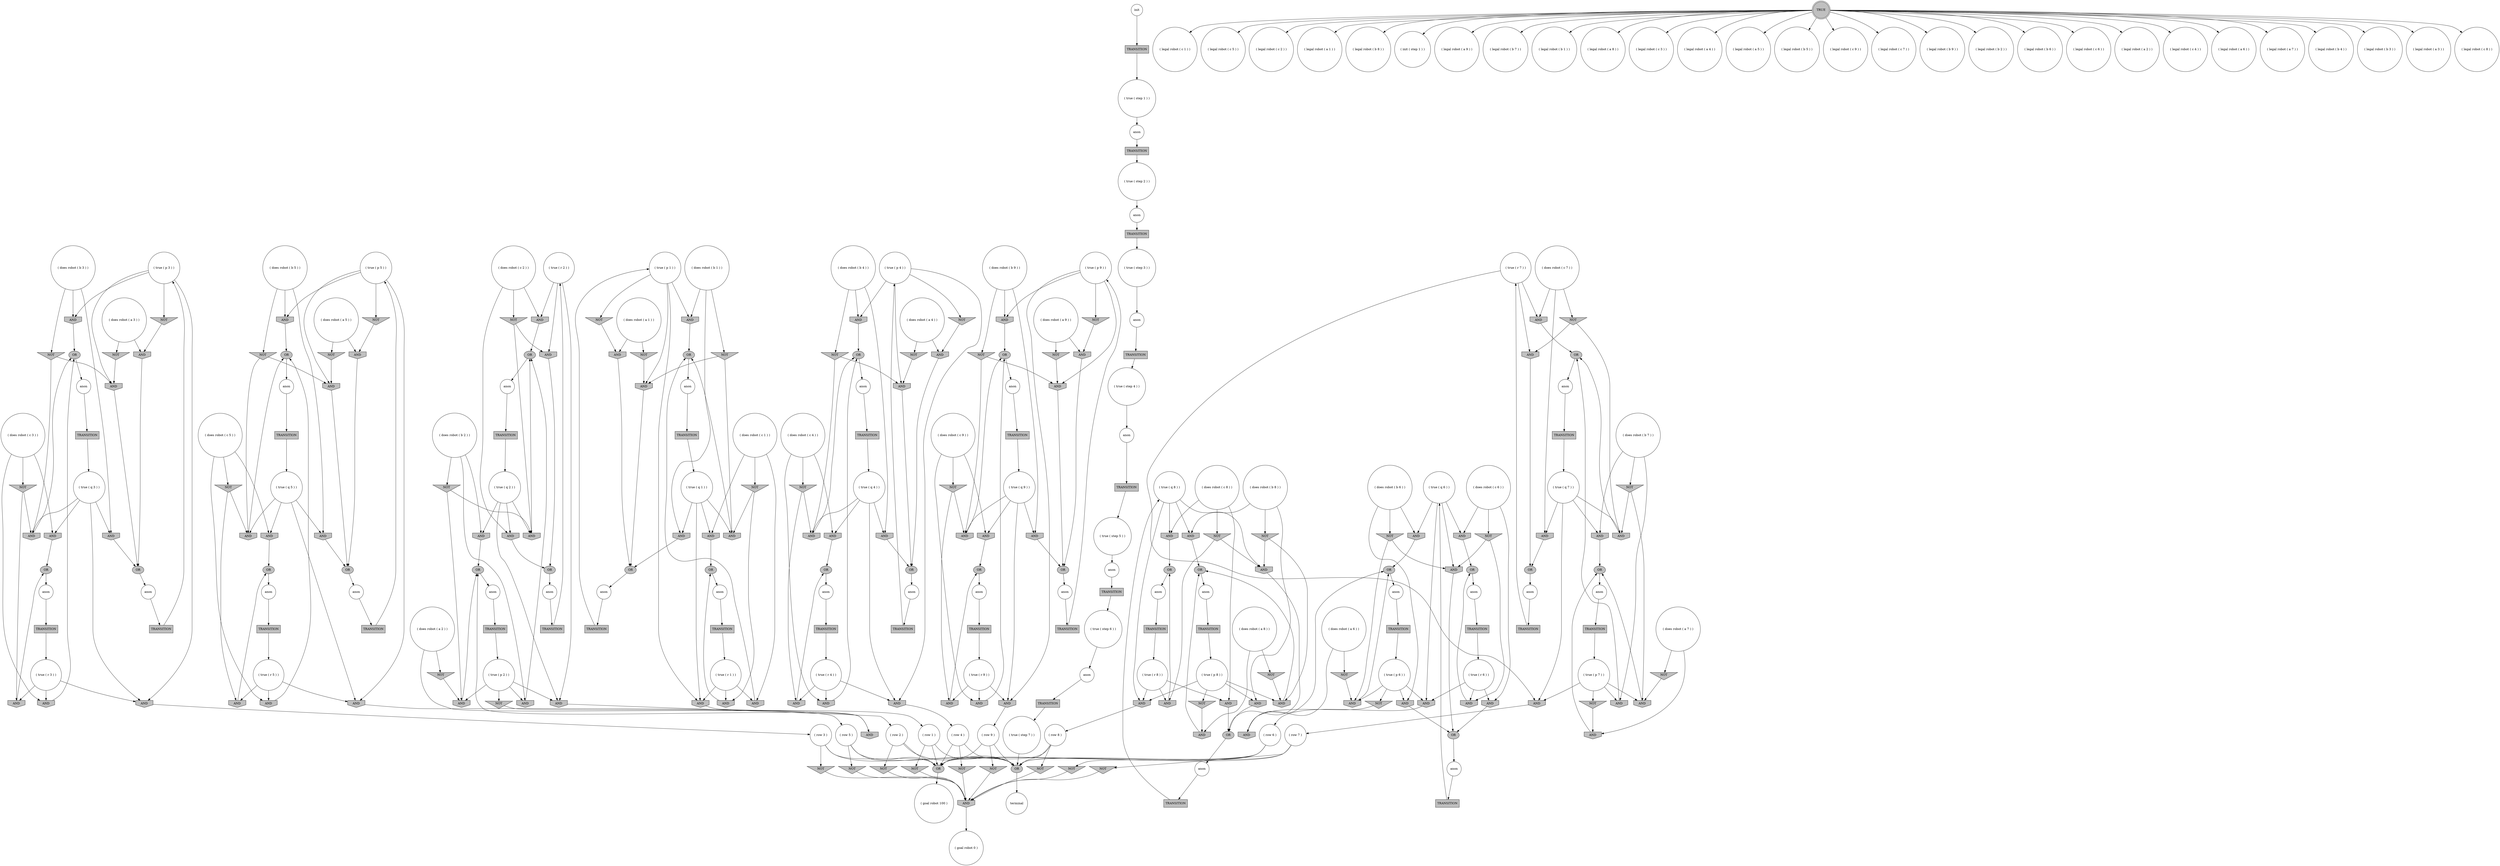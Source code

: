 digraph propNet
{
	"@326147d9"[shape=circle, style= filled, fillcolor=white, label="( true ( step 7 ) )"]; "@326147d9"->"@1de2481b"; 
	"@e2a5ab9"[shape=invhouse, style= filled, fillcolor=grey, label="AND"]; "@e2a5ab9"->"@566a2f81"; 
	"@b09dc35"[shape=circle, style= filled, fillcolor=white, label="( true ( r 2 ) )"]; "@b09dc35"->"@7f0eeb26"; "@b09dc35"->"@62515263"; "@b09dc35"->"@68e4e358"; 
	"@b364dcb"[shape=circle, style= filled, fillcolor=white, label="anon"]; "@b364dcb"->"@1b8d4c9a"; 
	"@67de0c09"[shape=circle, style= filled, fillcolor=white, label="( does robot ( c 8 ) )"]; "@67de0c09"->"@299c6163"; "@67de0c09"->"@da2da17"; "@67de0c09"->"@22e85825"; 
	"@40c07527"[shape=circle, style= filled, fillcolor=white, label="anon"]; "@40c07527"->"@411b1d80"; 
	"@29b22d99"[shape=ellipse, style= filled, fillcolor=grey, label="OR"]; "@29b22d99"->"@70cfad31"; 
	"@268be9ef"[shape=circle, style= filled, fillcolor=white, label="anon"]; "@268be9ef"->"@6d3136e5"; 
	"@68acbd3a"[shape=invhouse, style= filled, fillcolor=grey, label="AND"]; "@68acbd3a"->"@6e7616ad"; 
	"@1c87093"[shape=invhouse, style= filled, fillcolor=grey, label="AND"]; "@1c87093"->"@622b2af3"; 
	"@45d1c3cd"[shape=invhouse, style= filled, fillcolor=grey, label="AND"]; "@45d1c3cd"->"@6af2da21"; 
	"@7878529d"[shape=invhouse, style= filled, fillcolor=grey, label="AND"]; "@7878529d"->"@41e22632"; 
	"@50fba502"[shape=invhouse, style= filled, fillcolor=grey, label="AND"]; "@50fba502"->"@460ab1b4"; 
	"@778abc7b"[shape=invhouse, style= filled, fillcolor=grey, label="AND"]; "@778abc7b"->"@1b4b74a7"; 
	"@2dd59d3c"[shape=circle, style= filled, fillcolor=white, label="( legal robot ( c 1 ) )"]; 
	"@566a2f81"[shape=circle, style= filled, fillcolor=white, label="( row 7 )"]; "@566a2f81"->"@1de2481b"; "@566a2f81"->"@11b9d4d8"; "@566a2f81"->"@7b19753"; 
	"@815a3a1"[shape=circle, style= filled, fillcolor=white, label="( row 3 )"]; "@815a3a1"->"@1de2481b"; "@815a3a1"->"@11b9d4d8"; "@815a3a1"->"@4d3af084"; 
	"@7e4e194f"[shape=box, style= filled, fillcolor=grey, label="TRANSITION"]; "@7e4e194f"->"@438d460"; 
	"@41e80761"[shape=circle, style= filled, fillcolor=white, label="( legal robot ( c 5 ) )"]; 
	"@34115512"[shape=invhouse, style= filled, fillcolor=grey, label="AND"]; "@34115512"->"@6fef3212"; 
	"@2fbef1ac"[shape=circle, style= filled, fillcolor=white, label="anon"]; "@2fbef1ac"->"@f29df8a"; 
	"@35de4376"[shape=circle, style= filled, fillcolor=white, label="( true ( step 5 ) )"]; "@35de4376"->"@2fbef1ac"; 
	"@3fb7edd3"[shape=invhouse, style= filled, fillcolor=grey, label="AND"]; "@3fb7edd3"->"@71b493c6"; 
	"@6a42a6eb"[shape=circle, style= filled, fillcolor=white, label="( legal robot ( c 2 ) )"]; 
	"@707efa96"[shape=invtriangle, style= filled, fillcolor=grey, label="NOT"]; "@707efa96"->"@1f2be27"; "@707efa96"->"@2075c78d"; 
	"@4adf9095"[shape=box, style= filled, fillcolor=grey, label="TRANSITION"]; "@4adf9095"->"@69107c05"; 
	"@2bab5dae"[shape=ellipse, style= filled, fillcolor=grey, label="OR"]; "@2bab5dae"->"@7f9360e7"; 
	"@651e67c"[shape=circle, style= filled, fillcolor=white, label="anon"]; "@651e67c"->"@201d592a"; 
	"@2f7fc44f"[shape=box, style= filled, fillcolor=grey, label="TRANSITION"]; "@2f7fc44f"->"@212cb585"; 
	"@39edd9b3"[shape=circle, style= filled, fillcolor=white, label="( row 5 )"]; "@39edd9b3"->"@1de2481b"; "@39edd9b3"->"@677af46e"; "@39edd9b3"->"@11b9d4d8"; 
	"@3f44b9ff"[shape=circle, style= filled, fillcolor=white, label="( goal robot 100 )"]; 
	"@2df824a"[shape=circle, style= filled, fillcolor=white, label="( row 2 )"]; "@2df824a"->"@1de2481b"; "@2df824a"->"@7d6a4a67"; "@2df824a"->"@11b9d4d8"; 
	"@4d898115"[shape=circle, style= filled, fillcolor=white, label="( true ( p 4 ) )"]; "@4d898115"->"@5ee04fd"; "@4d898115"->"@6483e5f1"; "@4d898115"->"@2e67cd84"; "@4d898115"->"@1b275a34"; 
	"@38ca6cea"[shape=circle, style= filled, fillcolor=white, label="anon"]; "@38ca6cea"->"@3435ec9"; 
	"@1b4b74a7"[shape=ellipse, style= filled, fillcolor=grey, label="OR"]; "@1b4b74a7"->"@76d78df0"; 
	"@3d2a416a"[shape=invhouse, style= filled, fillcolor=grey, label="AND"]; "@3d2a416a"->"@3202a2cc"; 
	"@6d56d7c8"[shape=circle, style= filled, fillcolor=white, label="anon"]; "@6d56d7c8"->"@2bf09a31"; 
	"@1f2be27"[shape=invhouse, style= filled, fillcolor=grey, label="AND"]; "@1f2be27"->"@6070c38c"; 
	"@6dc220eb"[shape=invhouse, style= filled, fillcolor=grey, label="AND"]; "@6dc220eb"->"@460ab1b4"; 
	"@4e4b12d9"[shape=circle, style= filled, fillcolor=white, label="( does robot ( c 9 ) )"]; "@4e4b12d9"->"@1b1402c4"; "@4e4b12d9"->"@3f508f31"; "@4e4b12d9"->"@22c28cb7"; 
	"@4b0613aa"[shape=circle, style= filled, fillcolor=white, label="anon"]; "@4b0613aa"->"@3a0b2c64"; 
	"@212cb585"[shape=circle, style= filled, fillcolor=white, label="( true ( p 3 ) )"]; "@212cb585"->"@3e5e9db7"; "@212cb585"->"@647fc8b2"; "@212cb585"->"@3d2a416a"; "@212cb585"->"@78b3e62"; 
	"@1fdbb27d"[shape=circle, style= filled, fillcolor=white, label="( legal robot ( a 1 ) )"]; 
	"@102b1682"[shape=invhouse, style= filled, fillcolor=grey, label="AND"]; "@102b1682"->"@29b22d99"; 
	"@c5f468"[shape=ellipse, style= filled, fillcolor=grey, label="OR"]; "@c5f468"->"@4430d83d"; 
	"@2d388e5e"[shape=circle, style= filled, fillcolor=white, label="anon"]; "@2d388e5e"->"@390f34cc"; 
	"@78b3e62"[shape=invtriangle, style= filled, fillcolor=grey, label="NOT"]; "@78b3e62"->"@46ac97cc"; 
	"@5c76458f"[shape=ellipse, style= filled, fillcolor=grey, label="OR"]; "@5c76458f"->"@58d0deb5"; 
	"@12a45435"[shape=invhouse, style= filled, fillcolor=grey, label="AND"]; "@12a45435"->"@c5f468"; 
	"@cb8d09d"[shape=invhouse, style= filled, fillcolor=grey, label="AND"]; "@cb8d09d"->"@39edd9b3"; 
	"@76d78df0"[shape=circle, style= filled, fillcolor=white, label="anon"]; "@76d78df0"->"@395fd251"; 
	"@75fc25e5"[shape=invtriangle, style= filled, fillcolor=grey, label="NOT"]; "@75fc25e5"->"@7d1c19e6"; 
	"@b083717"[shape=circle, style= filled, fillcolor=white, label="( legal robot ( b 8 ) )"]; 
	"@11082823"[shape=invhouse, style= filled, fillcolor=grey, label="AND"]; "@11082823"->"@11742dfe"; 
	"@3d3c33b7"[shape=ellipse, style= filled, fillcolor=grey, label="OR"]; "@3d3c33b7"->"@3b6752c9"; 
	"@56f2c96c"[shape=circle, style= filled, fillcolor=white, label="( does robot ( a 4 ) )"]; "@56f2c96c"->"@233dcd27"; "@56f2c96c"->"@f6d64c5"; 
	"@5b4bc4e6"[shape=circle, style= filled, fillcolor=white, label="( does robot ( a 5 ) )"]; "@5b4bc4e6"->"@7fcc5461"; "@5b4bc4e6"->"@6460029d"; 
	"@303ec561"[shape=invhouse, style= filled, fillcolor=grey, label="AND"]; "@303ec561"->"@213c2d7f"; 
	"@20c62080"[shape=box, style= filled, fillcolor=grey, label="TRANSITION"]; "@20c62080"->"@4df8b14"; 
	"@23042fcc"[shape=invtriangle, style= filled, fillcolor=grey, label="NOT"]; "@23042fcc"->"@207e5619"; "@23042fcc"->"@43f2f70a"; 
	"@752d7d02"[shape=invtriangle, style= filled, fillcolor=grey, label="NOT"]; "@752d7d02"->"@295a4523"; 
	"@5484ff20"[shape=circle, style= filled, fillcolor=white, label="( row 4 )"]; "@5484ff20"->"@1de2481b"; "@5484ff20"->"@588491b8"; "@5484ff20"->"@11b9d4d8"; 
	"@156a9424"[shape=ellipse, style= filled, fillcolor=grey, label="OR"]; "@156a9424"->"@823d278"; 
	"@127e5130"[shape=circle, style= filled, fillcolor=white, label="( does robot ( b 8 ) )"]; "@127e5130"->"@67723c7f"; "@127e5130"->"@2aa937cd"; "@127e5130"->"@23042fcc"; 
	"@207e5619"[shape=invhouse, style= filled, fillcolor=grey, label="AND"]; "@207e5619"->"@11742dfe"; 
	"@313d21d6"[shape=box, style= filled, fillcolor=grey, label="TRANSITION"]; "@313d21d6"->"@6405ce40"; 
	"@11742dfe"[shape=ellipse, style= filled, fillcolor=grey, label="OR"]; "@11742dfe"->"@627787a5"; 
	"@192425a"[shape=circle, style= filled, fillcolor=white, label="anon"]; "@192425a"->"@13ca5df9"; 
	"@6483e5f1"[shape=invtriangle, style= filled, fillcolor=grey, label="NOT"]; "@6483e5f1"->"@f6d64c5"; 
	"@299c6163"[shape=invhouse, style= filled, fillcolor=grey, label="AND"]; "@299c6163"->"@62c4afc4"; 
	"@58886ad0"[shape=invtriangle, style= filled, fillcolor=grey, label="NOT"]; "@58886ad0"->"@50fba502"; "@58886ad0"->"@7d1c19e6"; 
	"@7cbdb375"[shape=invhouse, style= filled, fillcolor=grey, label="AND"]; "@7cbdb375"->"@1a2d502d"; 
	"@7e63f09e"[shape=invhouse, style= filled, fillcolor=grey, label="AND"]; "@7e63f09e"->"@3d3c33b7"; 
	"@32b3a5a0"[shape=invtriangle, style= filled, fillcolor=grey, label="NOT"]; "@32b3a5a0"->"@7f0eeb26"; "@32b3a5a0"->"@303ec561"; 
	"@46bb05de"[shape=invtriangle, style= filled, fillcolor=grey, label="NOT"]; "@46bb05de"->"@207e5619"; 
	"@1b1402c4"[shape=invhouse, style= filled, fillcolor=grey, label="AND"]; "@1b1402c4"->"@75a9883d"; 
	"@71b493c6"[shape=ellipse, style= filled, fillcolor=grey, label="OR"]; "@71b493c6"->"@651e67c"; 
	"@72ebf3f0"[shape=circle, style= filled, fillcolor=white, label="terminal"]; 
	"@6460029d"[shape=invhouse, style= filled, fillcolor=grey, label="AND"]; "@6460029d"->"@71b493c6"; 
	"@2dc8b884"[shape=invhouse, style= filled, fillcolor=grey, label="AND"]; "@2dc8b884"->"@5c76458f"; 
	"@202264da"[shape=invtriangle, style= filled, fillcolor=grey, label="NOT"]; "@202264da"->"@320b34b1"; 
	"@320b34b1"[shape=invhouse, style= filled, fillcolor=grey, label="AND"]; "@320b34b1"->"@29b22d99"; 
	"@6af2da21"[shape=ellipse, style= filled, fillcolor=grey, label="OR"]; "@6af2da21"->"@6dcee361"; 
	"@25861086"[shape=invhouse, style= filled, fillcolor=grey, label="AND"]; "@25861086"->"@3b5ad1da"; 
	"@36e3ffdf"[shape=circle, style= filled, fillcolor=white, label="( does robot ( c 2 ) )"]; "@36e3ffdf"->"@32b3a5a0"; "@36e3ffdf"->"@68e4e358"; "@36e3ffdf"->"@3882e4f3"; 
	"@1d1d2066"[shape=invhouse, style= filled, fillcolor=grey, label="AND"]; "@1d1d2066"->"@5273a5d3"; 
	"@7e9f5cc"[shape=invtriangle, style= filled, fillcolor=grey, label="NOT"]; "@7e9f5cc"->"@11082823"; 
	"@1624e801"[shape=invtriangle, style= filled, fillcolor=grey, label="NOT"]; "@1624e801"->"@50fba502"; "@1624e801"->"@34115512"; 
	"@647fc8b2"[shape=invhouse, style= filled, fillcolor=grey, label="AND"]; "@647fc8b2"->"@815a3a1"; 
	"@d2d58b"[shape=circle, style= filled, fillcolor=white, label="( true ( p 9 ) )"]; "@d2d58b"->"@1d1d2066"; "@d2d58b"->"@56f052d5"; "@d2d58b"->"@323f265b"; "@d2d58b"->"@605b28c9"; 
	"@2e19fc25"[shape=invhouse, style= filled, fillcolor=grey, label="AND"]; "@2e19fc25"->"@6e7616ad"; 
	"@77485542"[shape=doublecircle, style= filled, fillcolor=grey, label="TRUE"]; "@77485542"->"@3ddcc4cd"; "@77485542"->"@1fdbb27d"; "@77485542"->"@10a33ce2"; "@77485542"->"@3de4905a"; "@77485542"->"@74d402dd"; "@77485542"->"@60e2fbeb"; "@77485542"->"@25c7f37d"; "@77485542"->"@75f2edd2"; "@77485542"->"@560932fe"; "@77485542"->"@26d510e8"; "@77485542"->"@2dd59d3c"; "@77485542"->"@683c9314"; "@77485542"->"@2345e5a6"; "@77485542"->"@b083717"; "@77485542"->"@68c12474"; "@77485542"->"@41e80761"; "@77485542"->"@4858cca9"; "@77485542"->"@6e490342"; "@77485542"->"@60dc3b82"; "@77485542"->"@2c93c4f1"; "@77485542"->"@6a42a6eb"; "@77485542"->"@391da0"; "@77485542"->"@1966c114"; "@77485542"->"@4cf221f6"; "@77485542"->"@4de6f0ef"; "@77485542"->"@60407166"; "@77485542"->"@1594df96"; "@77485542"->"@1ac7057c"; 
	"@7d1c19e6"[shape=invhouse, style= filled, fillcolor=grey, label="AND"]; "@7d1c19e6"->"@67cec874"; 
	"@295a4523"[shape=invhouse, style= filled, fillcolor=grey, label="AND"]; "@295a4523"->"@5f9299f5"; 
	"@1fbbc779"[shape=box, style= filled, fillcolor=grey, label="TRANSITION"]; "@1fbbc779"->"@390e4fd7"; 
	"@622b2af3"[shape=circle, style= filled, fillcolor=white, label="( row 6 )"]; "@622b2af3"->"@1de2481b"; "@622b2af3"->"@11b9d4d8"; "@622b2af3"->"@394596d5"; 
	"@48c5186e"[shape=invtriangle, style= filled, fillcolor=grey, label="NOT"]; "@48c5186e"->"@3c70315"; 
	"@426b51d8"[shape=box, style= filled, fillcolor=grey, label="TRANSITION"]; "@426b51d8"->"@ed0f59e"; 
	"@105585dc"[shape=circle, style= filled, fillcolor=white, label="( true ( r 6 ) )"]; "@105585dc"->"@1c87093"; "@105585dc"->"@55e29b99"; "@105585dc"->"@34115512"; 
	"@390f34cc"[shape=box, style= filled, fillcolor=grey, label="TRANSITION"]; "@390f34cc"->"@326147d9"; 
	"@338f7701"[shape=box, style= filled, fillcolor=grey, label="TRANSITION"]; "@338f7701"->"@1e9cd8db"; 
	"@9be1041"[shape=invtriangle, style= filled, fillcolor=grey, label="NOT"]; "@9be1041"->"@1d1d2066"; 
	"@3a0b2c64"[shape=box, style= filled, fillcolor=grey, label="TRANSITION"]; "@3a0b2c64"->"@35de4376"; 
	"@43da850"[shape=circle, style= filled, fillcolor=white, label="( true ( r 4 ) )"]; "@43da850"->"@79429cb2"; "@43da850"->"@60dc4c81"; "@43da850"->"@1b275a34"; 
	"@3a87d472"[shape=invhouse, style= filled, fillcolor=grey, label="AND"]; "@3a87d472"->"@67cec874"; 
	"@19ded4c9"[shape=invhouse, style= filled, fillcolor=grey, label="AND"]; "@19ded4c9"->"@5c76458f"; 
	"@3f508f31"[shape=invhouse, style= filled, fillcolor=grey, label="AND"]; "@3f508f31"->"@c5f468"; 
	"@62515263"[shape=invhouse, style= filled, fillcolor=grey, label="AND"]; "@62515263"->"@2df824a"; 
	"@13ca5df9"[shape=box, style= filled, fillcolor=grey, label="TRANSITION"]; "@13ca5df9"->"@48c38157"; 
	"@2f3acc52"[shape=circle, style= filled, fillcolor=white, label="anon"]; "@2f3acc52"->"@5b2ddfe4"; 
	"@5288d319"[shape=invhouse, style= filled, fillcolor=grey, label="AND"]; "@5288d319"->"@3d3c33b7"; 
	"@2e831a91"[shape=circle, style= filled, fillcolor=white, label="( does robot ( a 8 ) )"]; "@2e831a91"->"@46bb05de"; "@2e831a91"->"@11082823"; 
	"@4ab83be0"[shape=invhouse, style= filled, fillcolor=grey, label="AND"]; "@4ab83be0"->"@5273a5d3"; 
	"@5b14a306"[shape=invhouse, style= filled, fillcolor=grey, label="AND"]; "@5b14a306"->"@67cec874"; 
	"@38650646"[shape=circle, style= filled, fillcolor=white, label="( does robot ( c 5 ) )"]; "@38650646"->"@4d74f02c"; "@38650646"->"@5288d319"; "@38650646"->"@707efa96"; 
	"@67cec874"[shape=ellipse, style= filled, fillcolor=grey, label="OR"]; "@67cec874"->"@38ca6cea"; 
	"@4de6f0ef"[shape=circle, style= filled, fillcolor=white, label="( legal robot ( b 4 ) )"]; 
	"@3435ec9"[shape=box, style= filled, fillcolor=grey, label="TRANSITION"]; "@3435ec9"->"@63ff5c98"; 
	"@a166bd"[shape=invtriangle, style= filled, fillcolor=grey, label="NOT"]; "@a166bd"->"@6460029d"; 
	"@411b1d80"[shape=box, style= filled, fillcolor=grey, label="TRANSITION"]; "@411b1d80"->"@105585dc"; 
	"@3b6752c9"[shape=circle, style= filled, fillcolor=white, label="anon"]; "@3b6752c9"->"@41e8e144"; 
	"@6dcee361"[shape=circle, style= filled, fillcolor=white, label="anon"]; "@6dcee361"->"@1ca37c6a"; 
	"@60407166"[shape=circle, style= filled, fillcolor=white, label="( legal robot ( b 3 ) )"]; 
	"@7297e3a5"[shape=invhouse, style= filled, fillcolor=grey, label="AND"]; "@7297e3a5"->"@213c2d7f"; 
	"@5273a5d3"[shape=ellipse, style= filled, fillcolor=grey, label="OR"]; "@5273a5d3"->"@268be9ef"; 
	"@1b275a34"[shape=invhouse, style= filled, fillcolor=grey, label="AND"]; "@1b275a34"->"@5484ff20"; 
	"@13505258"[shape=box, style= filled, fillcolor=grey, label="TRANSITION"]; "@13505258"->"@62946d22"; 
	"@59566a6c"[shape=invtriangle, style= filled, fillcolor=grey, label="NOT"]; "@59566a6c"->"@3fb7edd3"; "@59566a6c"->"@2075c78d"; 
	"@168497f6"[shape=invtriangle, style= filled, fillcolor=grey, label="NOT"]; "@168497f6"->"@5b14a306"; 
	"@15535a58"[shape=box, style= filled, fillcolor=grey, label="TRANSITION"]; "@15535a58"->"@6c97d3f0"; 
	"@a7981d5"[shape=ellipse, style= filled, fillcolor=grey, label="OR"]; "@a7981d5"->"@2f3acc52"; 
	"@10a33ce2"[shape=circle, style= filled, fillcolor=white, label="( legal robot ( a 9 ) )"]; 
	"@2ecc5436"[shape=invtriangle, style= filled, fillcolor=grey, label="NOT"]; "@2ecc5436"->"@68acbd3a"; 
	"@74d402dd"[shape=circle, style= filled, fillcolor=white, label="( legal robot ( b 1 ) )"]; 
	"@390e4fd7"[shape=circle, style= filled, fillcolor=white, label="( true ( q 6 ) )"]; "@390e4fd7"->"@1c87093"; "@390e4fd7"->"@3a87d472"; "@390e4fd7"->"@50fba502"; "@390e4fd7"->"@4a690247"; 
	"@25c7f37d"[shape=circle, style= filled, fillcolor=white, label="( legal robot ( c 3 ) )"]; 
	"@6d3136e5"[shape=box, style= filled, fillcolor=grey, label="TRANSITION"]; "@6d3136e5"->"@d2d58b"; 
	"@612e4cd"[shape=box, style= filled, fillcolor=grey, label="TRANSITION"]; "@612e4cd"->"@7d59ea8e"; 
	"@5b2ddfe4"[shape=box, style= filled, fillcolor=grey, label="TRANSITION"]; "@5b2ddfe4"->"@62135133"; 
	"@3c70315"[shape=invhouse, style= filled, fillcolor=grey, label="AND"]; "@3c70315"->"@2bab5dae"; 
	"@560932fe"[shape=circle, style= filled, fillcolor=white, label="( legal robot ( a 5 ) )"]; 
	"@26d510e8"[shape=circle, style= filled, fillcolor=white, label="( legal robot ( b 5 ) )"]; 
	"@7c6c2896"[shape=ellipse, style= filled, fillcolor=grey, label="OR"]; "@7c6c2896"->"@20dccfab"; 
	"@3202a2cc"[shape=ellipse, style= filled, fillcolor=grey, label="OR"]; "@3202a2cc"->"@4b0e18ba"; 
	"@44d5575"[shape=circle, style= filled, fillcolor=white, label="( true ( r 1 ) )"]; "@44d5575"->"@67e779a1"; "@44d5575"->"@34330fb9"; "@44d5575"->"@417cff66"; 
	"@62d1b72d"[shape=circle, style= filled, fillcolor=white, label="( does robot ( a 9 ) )"]; "@62d1b72d"->"@4fef3a22"; "@62d1b72d"->"@9be1041"; 
	"@677af46e"[shape=invtriangle, style= filled, fillcolor=grey, label="NOT"]; "@677af46e"->"@295a4523"; 
	"@6e490342"[shape=circle, style= filled, fillcolor=white, label="( legal robot ( b 6 ) )"]; 
	"@62946d22"[shape=circle, style= filled, fillcolor=white, label="( true ( q 9 ) )"]; "@62946d22"->"@12a45435"; "@62946d22"->"@1b1402c4"; "@62946d22"->"@56f052d5"; "@62946d22"->"@4ab83be0"; 
	"@f6d64c5"[shape=invhouse, style= filled, fillcolor=grey, label="AND"]; "@f6d64c5"->"@6af2da21"; 
	"@1faac07d"[shape=box, style= filled, fillcolor=grey, label="TRANSITION"]; "@1faac07d"->"@43da850"; 
	"@323f265b"[shape=invtriangle, style= filled, fillcolor=grey, label="NOT"]; "@323f265b"->"@4fef3a22"; 
	"@da2da17"[shape=invhouse, style= filled, fillcolor=grey, label="AND"]; "@da2da17"->"@1b4b74a7"; 
	"@3de6696c"[shape=invhouse, style= filled, fillcolor=grey, label="AND"]; "@3de6696c"->"@a7981d5"; 
	"@6b7599cc"[shape=circle, style= filled, fillcolor=white, label="anon"]; "@6b7599cc"->"@3e4ac866"; 
	"@9e21f52"[shape=circle, style= filled, fillcolor=white, label="anon"]; "@9e21f52"->"@1faac07d"; 
	"@395fd251"[shape=box, style= filled, fillcolor=grey, label="TRANSITION"]; "@395fd251"->"@59bdbfec"; 
	"@6d21f653"[shape=circle, style= filled, fillcolor=white, label="( does robot ( a 3 ) )"]; "@6d21f653"->"@46ac97cc"; "@6d21f653"->"@7adafa2c"; 
	"@62c4afc4"[shape=ellipse, style= filled, fillcolor=grey, label="OR"]; "@62c4afc4"->"@5eef9f84"; 
	"@7fcc5461"[shape=invtriangle, style= filled, fillcolor=grey, label="NOT"]; "@7fcc5461"->"@3fb7edd3"; 
	"@1594df96"[shape=circle, style= filled, fillcolor=white, label="( legal robot ( a 3 ) )"]; 
	"@2bb83048"[shape=invtriangle, style= filled, fillcolor=grey, label="NOT"]; "@2bb83048"->"@3e5e9db7"; "@2bb83048"->"@74122d9c"; 
	"@7f9360e7"[shape=circle, style= filled, fillcolor=white, label="anon"]; "@7f9360e7"->"@426b51d8"; 
	"@3e5e9db7"[shape=invhouse, style= filled, fillcolor=grey, label="AND"]; "@3e5e9db7"->"@156a9424"; 
	"@41a7c484"[shape=ellipse, style= filled, fillcolor=grey, label="OR"]; "@41a7c484"->"@6d56d7c8"; 
	"@4b455d1c"[shape=invtriangle, style= filled, fillcolor=grey, label="NOT"]; "@4b455d1c"->"@102b1682"; "@4b455d1c"->"@303ec561"; 
	"@534a55e5"[shape=circle, style= filled, fillcolor=white, label="( true ( p 5 ) )"]; "@534a55e5"->"@cb8d09d"; "@534a55e5"->"@7e63f09e"; "@534a55e5"->"@a166bd"; "@534a55e5"->"@3fb7edd3"; 
	"@4545f5e3"[shape=invtriangle, style= filled, fillcolor=grey, label="NOT"]; "@4545f5e3"->"@2dc8b884"; "@4545f5e3"->"@74122d9c"; 
	"@690bc995"[shape=invhouse, style= filled, fillcolor=grey, label="AND"]; "@690bc995"->"@687ec028"; 
	"@233dcd27"[shape=invtriangle, style= filled, fillcolor=grey, label="NOT"]; "@233dcd27"->"@2e67cd84"; 
	"@69107c05"[shape=circle, style= filled, fillcolor=white, label="( true ( q 2 ) )"]; "@69107c05"->"@62515263"; "@69107c05"->"@29978933"; "@69107c05"->"@303ec561"; "@69107c05"->"@3882e4f3"; 
	"@7db06a21"[shape=circle, style= filled, fillcolor=white, label="( does robot ( a 2 ) )"]; "@7db06a21"->"@3c0b655a"; "@7db06a21"->"@320b34b1"; 
	"@4e0a2a38"[shape=invhouse, style= filled, fillcolor=grey, label="AND"]; "@4e0a2a38"->"@687ec028"; 
	"@3c0b655a"[shape=invtriangle, style= filled, fillcolor=grey, label="NOT"]; "@3c0b655a"->"@102b1682"; 
	"@4969dd64"[shape=circle, style= filled, fillcolor=white, label="( does robot ( c 3 ) )"]; "@4969dd64"->"@19ded4c9"; "@4969dd64"->"@375c929a"; "@4969dd64"->"@4545f5e3"; 
	"@394596d5"[shape=invtriangle, style= filled, fillcolor=grey, label="NOT"]; "@394596d5"->"@295a4523"; 
	"@75a9883d"[shape=ellipse, style= filled, fillcolor=grey, label="OR"]; "@75a9883d"->"@4d2f9924"; 
	"@46ac97cc"[shape=invhouse, style= filled, fillcolor=grey, label="AND"]; "@46ac97cc"->"@156a9424"; 
	"@1f7d2f0e"[shape=circle, style= filled, fillcolor=white, label="( row 9 )"]; "@1f7d2f0e"->"@1de2481b"; "@1f7d2f0e"->"@2add5681"; "@1f7d2f0e"->"@11b9d4d8"; 
	"@1d6dba0a"[shape=invhouse, style= filled, fillcolor=grey, label="AND"]; "@1d6dba0a"->"@7c6c2896"; 
	"@2c6c5356"[shape=invtriangle, style= filled, fillcolor=grey, label="NOT"]; "@2c6c5356"->"@7bd349e2"; "@2c6c5356"->"@417cff66"; 
	"@23faa614"[shape=invhouse, style= filled, fillcolor=grey, label="AND"]; "@23faa614"->"@156a9424"; 
	"@16ad339b"[shape=circle, style= filled, fillcolor=white, label="( does robot ( b 1 ) )"]; "@16ad339b"->"@451710be"; "@16ad339b"->"@3eb52a28"; "@16ad339b"->"@1d6dba0a"; 
	"@60e2fbeb"[shape=circle, style= filled, fillcolor=white, label="( legal robot ( a 8 ) )"]; 
	"@31a734ff"[shape=circle, style= filled, fillcolor=white, label="( does robot ( b 6 ) )"]; "@31a734ff"->"@6dc220eb"; "@31a734ff"->"@3a87d472"; "@31a734ff"->"@58886ad0"; 
	"@7f9480b8"[shape=circle, style= filled, fillcolor=white, label="( true ( step 6 ) )"]; "@7f9480b8"->"@2d388e5e"; 
	"@61b59919"[shape=circle, style= filled, fillcolor=white, label="( does robot ( b 5 ) )"]; "@61b59919"->"@31dd7736"; "@61b59919"->"@7e63f09e"; "@61b59919"->"@59566a6c"; 
	"@683c9314"[shape=circle, style= filled, fillcolor=white, label="( legal robot ( c 9 ) )"]; 
	"@5903d246"[shape=ellipse, style= filled, fillcolor=grey, label="OR"]; "@5903d246"->"@9e21f52"; 
	"@213c2d7f"[shape=ellipse, style= filled, fillcolor=grey, label="OR"]; "@213c2d7f"->"@75cefde4"; 
	"@1c45ce17"[shape=invtriangle, style= filled, fillcolor=grey, label="NOT"]; "@1c45ce17"->"@295a4523"; 
	"@11b9d4d8"[shape=ellipse, style= filled, fillcolor=grey, label="OR"]; "@11b9d4d8"->"@3f44b9ff"; 
	"@5570984c"[shape=circle, style= filled, fillcolor=white, label="( true ( q 3 ) )"]; "@5570984c"->"@19ded4c9"; "@5570984c"->"@74122d9c"; "@5570984c"->"@647fc8b2"; "@5570984c"->"@23faa614"; 
	"@60dc3b82"[shape=circle, style= filled, fillcolor=white, label="( legal robot ( c 6 ) )"]; 
	"@7b19753"[shape=invtriangle, style= filled, fillcolor=grey, label="NOT"]; "@7b19753"->"@295a4523"; 
	"@6fef3212"[shape=ellipse, style= filled, fillcolor=grey, label="OR"]; "@6fef3212"->"@40c07527"; 
	"@6070c38c"[shape=ellipse, style= filled, fillcolor=grey, label="OR"]; "@6070c38c"->"@b364dcb"; 
	"@fcdfd19"[shape=box, style= filled, fillcolor=grey, label="TRANSITION"]; "@fcdfd19"->"@115af049"; 
	"@1966c114"[shape=circle, style= filled, fillcolor=white, label="( legal robot ( a 6 ) )"]; 
	"@41e8fa70"[shape=circle, style= filled, fillcolor=white, label="( true ( r 9 ) )"]; "@41e8fa70"->"@3f508f31"; "@41e8fa70"->"@56f052d5"; "@41e8fa70"->"@74e8f8c5"; 
	"@22e85825"[shape=invtriangle, style= filled, fillcolor=grey, label="NOT"]; "@22e85825"->"@43f2f70a"; "@22e85825"->"@778abc7b"; 
	"@50c713d2"[shape=invtriangle, style= filled, fillcolor=grey, label="NOT"]; "@50c713d2"->"@3de6696c"; "@50c713d2"->"@60dc4c81"; 
	"@2136bdda"[shape=invtriangle, style= filled, fillcolor=grey, label="NOT"]; "@2136bdda"->"@10ea443f"; 
	"@5eef9f84"[shape=circle, style= filled, fillcolor=white, label="anon"]; "@5eef9f84"->"@7e4e194f"; 
	"@2aa937cd"[shape=invhouse, style= filled, fillcolor=grey, label="AND"]; "@2aa937cd"->"@11742dfe"; 
	"@4a690247"[shape=invhouse, style= filled, fillcolor=grey, label="AND"]; "@4a690247"->"@6fef3212"; 
	"@7d59ea8e"[shape=circle, style= filled, fillcolor=white, label="( true ( q 7 ) )"]; "@7d59ea8e"->"@e2a5ab9"; "@7d59ea8e"->"@2e19fc25"; "@7d59ea8e"->"@4e0a2a38"; "@7d59ea8e"->"@7878529d"; 
	"@3eb52a28"[shape=invhouse, style= filled, fillcolor=grey, label="AND"]; "@3eb52a28"->"@2bab5dae"; 
	"@1b8d4c9a"[shape=box, style= filled, fillcolor=grey, label="TRANSITION"]; "@1b8d4c9a"->"@14db38a4"; 
	"@7ce1eae7"[shape=circle, style= filled, fillcolor=white, label="( true ( p 8 ) )"]; "@7ce1eae7"->"@25861086"; "@7ce1eae7"->"@207e5619"; "@7ce1eae7"->"@67723c7f"; "@7ce1eae7"->"@7e9f5cc"; 
	"@43f2f70a"[shape=invhouse, style= filled, fillcolor=grey, label="AND"]; "@43f2f70a"->"@62c4afc4"; 
	"@3ddcc4cd"[shape=circle, style= filled, fillcolor=white, label="( init ( step 1 ) )"]; 
	"@6124e935"[shape=box, style= filled, fillcolor=grey, label="TRANSITION"]; "@6124e935"->"@44d5575"; 
	"@56f052d5"[shape=invhouse, style= filled, fillcolor=grey, label="AND"]; "@56f052d5"->"@1f7d2f0e"; 
	"@4df8b14"[shape=circle, style= filled, fillcolor=white, label="( true ( r 7 ) )"]; "@4df8b14"->"@e2a5ab9"; "@4df8b14"->"@4ddf3d59"; "@4df8b14"->"@690bc995"; 
	"@715c2843"[shape=invhouse, style= filled, fillcolor=grey, label="AND"]; "@715c2843"->"@2bab5dae"; 
	"@451710be"[shape=invtriangle, style= filled, fillcolor=grey, label="NOT"]; "@451710be"->"@715c2843"; "@451710be"->"@7bd349e2"; 
	"@71ce5e7a"[shape=invhouse, style= filled, fillcolor=grey, label="AND"]; "@71ce5e7a"->"@5903d246"; 
	"@14800aa1"[shape=circle, style= filled, fillcolor=white, label="( true ( q 5 ) )"]; "@14800aa1"->"@31dd7736"; "@14800aa1"->"@cb8d09d"; "@14800aa1"->"@4d74f02c"; "@14800aa1"->"@2075c78d"; 
	"@5ee04fd"[shape=invhouse, style= filled, fillcolor=grey, label="AND"]; "@5ee04fd"->"@a7981d5"; 
	"@56ee20fe"[shape=circle, style= filled, fillcolor=white, label="( does robot ( b 3 ) )"]; "@56ee20fe"->"@2bb83048"; "@56ee20fe"->"@3d2a416a"; "@56ee20fe"->"@23faa614"; 
	"@69408a75"[shape=invtriangle, style= filled, fillcolor=grey, label="NOT"]; "@69408a75"->"@3de6696c"; "@69408a75"->"@2e67cd84"; 
	"@7041a12f"[shape=circle, style= filled, fillcolor=white, label="( does robot ( b 7 ) )"]; "@7041a12f"->"@2e19fc25"; "@7041a12f"->"@68d36ff3"; "@7041a12f"->"@64bd4e3c"; 
	"@2345e5a6"[shape=circle, style= filled, fillcolor=white, label="( legal robot ( c 7 ) )"]; 
	"@68c12474"[shape=circle, style= filled, fillcolor=white, label="( legal robot ( b 9 ) )"]; 
	"@f29df8a"[shape=box, style= filled, fillcolor=grey, label="TRANSITION"]; "@f29df8a"->"@7f9480b8"; 
	"@55e29b99"[shape=invhouse, style= filled, fillcolor=grey, label="AND"]; "@55e29b99"->"@460ab1b4"; 
	"@4d2f9924"[shape=circle, style= filled, fillcolor=white, label="anon"]; "@4d2f9924"->"@3c03dfcb"; 
	"@67723c7f"[shape=invhouse, style= filled, fillcolor=grey, label="AND"]; "@67723c7f"->"@62c4afc4"; 
	"@823d278"[shape=circle, style= filled, fillcolor=white, label="anon"]; "@823d278"->"@2f7fc44f"; 
	"@4cf221f6"[shape=circle, style= filled, fillcolor=white, label="( legal robot ( a 7 ) )"]; 
	"@48c38157"[shape=circle, style= filled, fillcolor=white, label="( true ( step 3 ) )"]; "@48c38157"->"@3529c445"; 
	"@3b5ad1da"[shape=circle, style= filled, fillcolor=white, label="( row 8 )"]; "@3b5ad1da"->"@1c45ce17"; "@3b5ad1da"->"@1de2481b"; "@3b5ad1da"->"@11b9d4d8"; 
	"@5893bca2"[shape=circle, style= filled, fillcolor=white, label="( does robot ( b 2 ) )"]; "@5893bca2"->"@7297e3a5"; "@5893bca2"->"@4b455d1c"; "@5893bca2"->"@29978933"; 
	"@115af049"[shape=circle, style= filled, fillcolor=white, label="( true ( p 7 ) )"]; "@115af049"->"@e2a5ab9"; "@115af049"->"@2136bdda"; "@115af049"->"@68d36ff3"; "@115af049"->"@68acbd3a"; 
	"@74e8f8c5"[shape=invhouse, style= filled, fillcolor=grey, label="AND"]; "@74e8f8c5"->"@75a9883d"; 
	"@1ac7057c"[shape=circle, style= filled, fillcolor=white, label="( legal robot ( c 8 ) )"]; 
	"@4b0e18ba"[shape=circle, style= filled, fillcolor=white, label="anon"]; "@4b0e18ba"->"@2259a735"; 
	"@3882e4f3"[shape=invhouse, style= filled, fillcolor=grey, label="AND"]; "@3882e4f3"->"@41a7c484"; 
	"@2075c78d"[shape=invhouse, style= filled, fillcolor=grey, label="AND"]; "@2075c78d"->"@3d3c33b7"; 
	"@75cefde4"[shape=circle, style= filled, fillcolor=white, label="anon"]; "@75cefde4"->"@4adf9095"; 
	"@1ca37c6a"[shape=box, style= filled, fillcolor=grey, label="TRANSITION"]; "@1ca37c6a"->"@4d898115"; 
	"@59a02097"[shape=box, style= filled, fillcolor=grey, label="TRANSITION"]; "@59a02097"->"@7ce1eae7"; 
	"@3e4ac866"[shape=box, style= filled, fillcolor=grey, label="TRANSITION"]; "@3e4ac866"->"@19123eb0"; 
	"@460ab1b4"[shape=ellipse, style= filled, fillcolor=grey, label="OR"]; "@460ab1b4"->"@6818c458"; 
	"@2259a735"[shape=box, style= filled, fillcolor=grey, label="TRANSITION"]; "@2259a735"->"@5570984c"; 
	"@641cab18"[shape=circle, style= filled, fillcolor=white, label="( does robot ( c 6 ) )"]; "@641cab18"->"@55e29b99"; "@641cab18"->"@4a690247"; "@641cab18"->"@1624e801"; 
	"@588491b8"[shape=invtriangle, style= filled, fillcolor=grey, label="NOT"]; "@588491b8"->"@295a4523"; 
	"@63956391"[shape=box, style= filled, fillcolor=grey, label="TRANSITION"]; "@63956391"->"@51017ca1"; 
	"@1a2d502d"[shape=ellipse, style= filled, fillcolor=grey, label="OR"]; "@1a2d502d"->"@14eac7c8"; 
	"@3de4905a"[shape=circle, style= filled, fillcolor=white, label="( legal robot ( b 7 ) )"]; 
	"@7adafa2c"[shape=invtriangle, style= filled, fillcolor=grey, label="NOT"]; "@7adafa2c"->"@3e5e9db7"; 
	"@49586cbd"[shape=circle, style= filled, fillcolor=white, label="( row 1 )"]; "@49586cbd"->"@1de2481b"; "@49586cbd"->"@11b9d4d8"; "@49586cbd"->"@752d7d02"; 
	"@485b78cf"[shape=circle, style= filled, fillcolor=white, label="( does robot ( c 7 ) )"]; "@485b78cf"->"@7878529d"; "@485b78cf"->"@690bc995"; "@485b78cf"->"@6d588325"; 
	"@1e9cd8db"[shape=circle, style= filled, fillcolor=white, label="( true ( r 3 ) )"]; "@1e9cd8db"->"@2dc8b884"; "@1e9cd8db"->"@647fc8b2"; "@1e9cd8db"->"@375c929a"; 
	"@75f2edd2"[shape=circle, style= filled, fillcolor=white, label="( legal robot ( a 4 ) )"]; 
	"@7d6a4a67"[shape=invtriangle, style= filled, fillcolor=grey, label="NOT"]; "@7d6a4a67"->"@295a4523"; 
	"@2add5681"[shape=invtriangle, style= filled, fillcolor=grey, label="NOT"]; "@2add5681"->"@295a4523"; 
	"@74122d9c"[shape=invhouse, style= filled, fillcolor=grey, label="AND"]; "@74122d9c"->"@3202a2cc"; 
	"@41e8e144"[shape=box, style= filled, fillcolor=grey, label="TRANSITION"]; "@41e8e144"->"@14800aa1"; 
	"@64bd4e3c"[shape=invtriangle, style= filled, fillcolor=grey, label="NOT"]; "@64bd4e3c"->"@4e0a2a38"; "@64bd4e3c"->"@68acbd3a"; 
	"@51e2a069"[shape=circle, style= filled, fillcolor=white, label="( true ( p 2 ) )"]; "@51e2a069"->"@62515263"; "@51e2a069"->"@7297e3a5"; "@51e2a069"->"@102b1682"; "@51e2a069"->"@202264da"; 
	"@6639be68"[shape=circle, style= filled, fillcolor=white, label="anon"]; "@6639be68"->"@20c62080"; 
	"@605b28c9"[shape=invhouse, style= filled, fillcolor=grey, label="AND"]; "@605b28c9"->"@c5f468"; 
	"@4268cc6"[shape=circle, style= filled, fillcolor=white, label="( does robot ( a 7 ) )"]; "@4268cc6"->"@2ecc5436"; "@4268cc6"->"@10ea443f"; 
	"@75088a1b"[shape=circle, style= filled, fillcolor=white, label="( does robot ( b 9 ) )"]; "@75088a1b"->"@4ab83be0"; "@75088a1b"->"@605b28c9"; "@75088a1b"->"@3a32ea4"; 
	"@439ce47a"[shape=invtriangle, style= filled, fillcolor=grey, label="NOT"]; "@439ce47a"->"@715c2843"; 
	"@34330fb9"[shape=invhouse, style= filled, fillcolor=grey, label="AND"]; "@34330fb9"->"@7c6c2896"; 
	"@62135133"[shape=circle, style= filled, fillcolor=white, label="( true ( q 4 ) )"]; "@62135133"->"@71ce5e7a"; "@62135133"->"@3de6696c"; "@62135133"->"@45d1c3cd"; "@62135133"->"@1b275a34"; 
	"@375c929a"[shape=invhouse, style= filled, fillcolor=grey, label="AND"]; "@375c929a"->"@3202a2cc"; 
	"@417cff66"[shape=invhouse, style= filled, fillcolor=grey, label="AND"]; "@417cff66"->"@1a2d502d"; 
	"@5979b7b0"[shape=circle, style= filled, fillcolor=white, label="anon"]; "@5979b7b0"->"@612e4cd"; 
	"@4fef3a22"[shape=invhouse, style= filled, fillcolor=grey, label="AND"]; "@4fef3a22"->"@5273a5d3"; 
	"@27db0da1"[shape=circle, style= filled, fillcolor=white, label="( does robot ( a 6 ) )"]; "@27db0da1"->"@75fc25e5"; "@27db0da1"->"@5b14a306"; 
	"@31dd7736"[shape=invhouse, style= filled, fillcolor=grey, label="AND"]; "@31dd7736"->"@71b493c6"; 
	"@2bf09a31"[shape=box, style= filled, fillcolor=grey, label="TRANSITION"]; "@2bf09a31"->"@b09dc35"; 
	"@1de2481b"[shape=ellipse, style= filled, fillcolor=grey, label="OR"]; "@1de2481b"->"@72ebf3f0"; 
	"@67e779a1"[shape=invhouse, style= filled, fillcolor=grey, label="AND"]; "@67e779a1"->"@49586cbd"; 
	"@60dc4c81"[shape=invhouse, style= filled, fillcolor=grey, label="AND"]; "@60dc4c81"->"@5903d246"; 
	"@41e22632"[shape=ellipse, style= filled, fillcolor=grey, label="OR"]; "@41e22632"->"@6639be68"; 
	"@6e7616ad"[shape=ellipse, style= filled, fillcolor=grey, label="OR"]; "@6e7616ad"->"@acaf083"; 
	"@14eac7c8"[shape=circle, style= filled, fillcolor=white, label="anon"]; "@14eac7c8"->"@6124e935"; 
	"@6c97d3f0"[shape=circle, style= filled, fillcolor=white, label="( true ( q 1 ) )"]; "@6c97d3f0"->"@67e779a1"; "@6c97d3f0"->"@7bd349e2"; "@6c97d3f0"->"@7cbdb375"; "@6c97d3f0"->"@3eb52a28"; 
	"@6d4c4d61"[shape=circle, style= filled, fillcolor=white, label="( does robot ( c 1 ) )"]; "@6d4c4d61"->"@34330fb9"; "@6d4c4d61"->"@7cbdb375"; "@6d4c4d61"->"@2c6c5356"; 
	"@4430d83d"[shape=circle, style= filled, fillcolor=white, label="anon"]; "@4430d83d"->"@13505258"; 
	"@7bd349e2"[shape=invhouse, style= filled, fillcolor=grey, label="AND"]; "@7bd349e2"->"@7c6c2896"; 
	"@10ea443f"[shape=invhouse, style= filled, fillcolor=grey, label="AND"]; "@10ea443f"->"@6e7616ad"; 
	"@5f9299f5"[shape=circle, style= filled, fillcolor=white, label="( goal robot 0 )"]; 
	"@19123eb0"[shape=circle, style= filled, fillcolor=white, label="( true ( step 2 ) )"]; "@19123eb0"->"@192425a"; 
	"@c423d4f"[shape=circle, style= filled, fillcolor=white, label="( does robot ( c 4 ) )"]; "@c423d4f"->"@71ce5e7a"; "@c423d4f"->"@50c713d2"; "@c423d4f"->"@79429cb2"; 
	"@66c8e4de"[shape=box, style= filled, fillcolor=grey, label="TRANSITION"]; "@66c8e4de"->"@51e2a069"; 
	"@7f0eeb26"[shape=invhouse, style= filled, fillcolor=grey, label="AND"]; "@7f0eeb26"->"@41a7c484"; 
	"@68d36ff3"[shape=invhouse, style= filled, fillcolor=grey, label="AND"]; "@68d36ff3"->"@687ec028"; 
	"@4d3af084"[shape=invtriangle, style= filled, fillcolor=grey, label="NOT"]; "@4d3af084"->"@295a4523"; 
	"@4d74f02c"[shape=invhouse, style= filled, fillcolor=grey, label="AND"]; "@4d74f02c"->"@6070c38c"; 
	"@6405ce40"[shape=circle, style= filled, fillcolor=white, label="( true ( step 4 ) )"]; "@6405ce40"->"@4b0613aa"; 
	"@ed0f59e"[shape=circle, style= filled, fillcolor=white, label="( true ( p 1 ) )"]; "@ed0f59e"->"@67e779a1"; "@ed0f59e"->"@715c2843"; "@ed0f59e"->"@48c5186e"; "@ed0f59e"->"@1d6dba0a"; 
	"@3c03dfcb"[shape=box, style= filled, fillcolor=grey, label="TRANSITION"]; "@3c03dfcb"->"@41e8fa70"; 
	"@63ff5c98"[shape=circle, style= filled, fillcolor=white, label="( true ( p 6 ) )"]; "@63ff5c98"->"@1c87093"; "@63ff5c98"->"@6dc220eb"; "@63ff5c98"->"@7d1c19e6"; "@63ff5c98"->"@168497f6"; 
	"@3a32ea4"[shape=invtriangle, style= filled, fillcolor=grey, label="NOT"]; "@3a32ea4"->"@12a45435"; "@3a32ea4"->"@1d1d2066"; 
	"@687ec028"[shape=ellipse, style= filled, fillcolor=grey, label="OR"]; "@687ec028"->"@5979b7b0"; 
	"@7b603522"[shape=circle, style= filled, fillcolor=white, label="( does robot ( b 4 ) )"]; "@7b603522"->"@45d1c3cd"; "@7b603522"->"@5ee04fd"; "@7b603522"->"@69408a75"; 
	"@627787a5"[shape=circle, style= filled, fillcolor=white, label="anon"]; "@627787a5"->"@59a02097"; 
	"@29978933"[shape=invhouse, style= filled, fillcolor=grey, label="AND"]; "@29978933"->"@29b22d99"; 
	"@247881db"[shape=circle, style= filled, fillcolor=white, label="init"]; "@247881db"->"@63956391"; 
	"@2e67cd84"[shape=invhouse, style= filled, fillcolor=grey, label="AND"]; "@2e67cd84"->"@6af2da21"; 
	"@22c28cb7"[shape=invtriangle, style= filled, fillcolor=grey, label="NOT"]; "@22c28cb7"->"@12a45435"; "@22c28cb7"->"@74e8f8c5"; 
	"@6d588325"[shape=invtriangle, style= filled, fillcolor=grey, label="NOT"]; "@6d588325"->"@4e0a2a38"; "@6d588325"->"@4ddf3d59"; 
	"@79429cb2"[shape=invhouse, style= filled, fillcolor=grey, label="AND"]; "@79429cb2"->"@a7981d5"; 
	"@4858cca9"[shape=circle, style= filled, fillcolor=white, label="( legal robot ( b 2 ) )"]; 
	"@201d592a"[shape=box, style= filled, fillcolor=grey, label="TRANSITION"]; "@201d592a"->"@534a55e5"; 
	"@70cfad31"[shape=circle, style= filled, fillcolor=white, label="anon"]; "@70cfad31"->"@66c8e4de"; 
	"@6818c458"[shape=circle, style= filled, fillcolor=white, label="anon"]; "@6818c458"->"@1fbbc779"; 
	"@2c93c4f1"[shape=circle, style= filled, fillcolor=white, label="( legal robot ( a 2 ) )"]; 
	"@20dccfab"[shape=circle, style= filled, fillcolor=white, label="anon"]; "@20dccfab"->"@15535a58"; 
	"@391da0"[shape=circle, style= filled, fillcolor=white, label="( legal robot ( c 4 ) )"]; 
	"@7e9b59a2"[shape=circle, style= filled, fillcolor=white, label="( does robot ( a 1 ) )"]; "@7e9b59a2"->"@3c70315"; "@7e9b59a2"->"@439ce47a"; 
	"@51017ca1"[shape=circle, style= filled, fillcolor=white, label="( true ( step 1 ) )"]; "@51017ca1"->"@6b7599cc"; 
	"@acaf083"[shape=circle, style= filled, fillcolor=white, label="anon"]; "@acaf083"->"@fcdfd19"; 
	"@59bdbfec"[shape=circle, style= filled, fillcolor=white, label="( true ( r 8 ) )"]; "@59bdbfec"->"@25861086"; "@59bdbfec"->"@778abc7b"; "@59bdbfec"->"@299c6163"; 
	"@68e4e358"[shape=invhouse, style= filled, fillcolor=grey, label="AND"]; "@68e4e358"->"@213c2d7f"; 
	"@14db38a4"[shape=circle, style= filled, fillcolor=white, label="( true ( r 5 ) )"]; "@14db38a4"->"@1f2be27"; "@14db38a4"->"@cb8d09d"; "@14db38a4"->"@5288d319"; 
	"@4ddf3d59"[shape=invhouse, style= filled, fillcolor=grey, label="AND"]; "@4ddf3d59"->"@41e22632"; 
	"@3529c445"[shape=circle, style= filled, fillcolor=white, label="anon"]; "@3529c445"->"@313d21d6"; 
	"@58d0deb5"[shape=circle, style= filled, fillcolor=white, label="anon"]; "@58d0deb5"->"@338f7701"; 
	"@438d460"[shape=circle, style= filled, fillcolor=white, label="( true ( q 8 ) )"]; "@438d460"->"@25861086"; "@438d460"->"@43f2f70a"; "@438d460"->"@2aa937cd"; "@438d460"->"@da2da17"; 
}